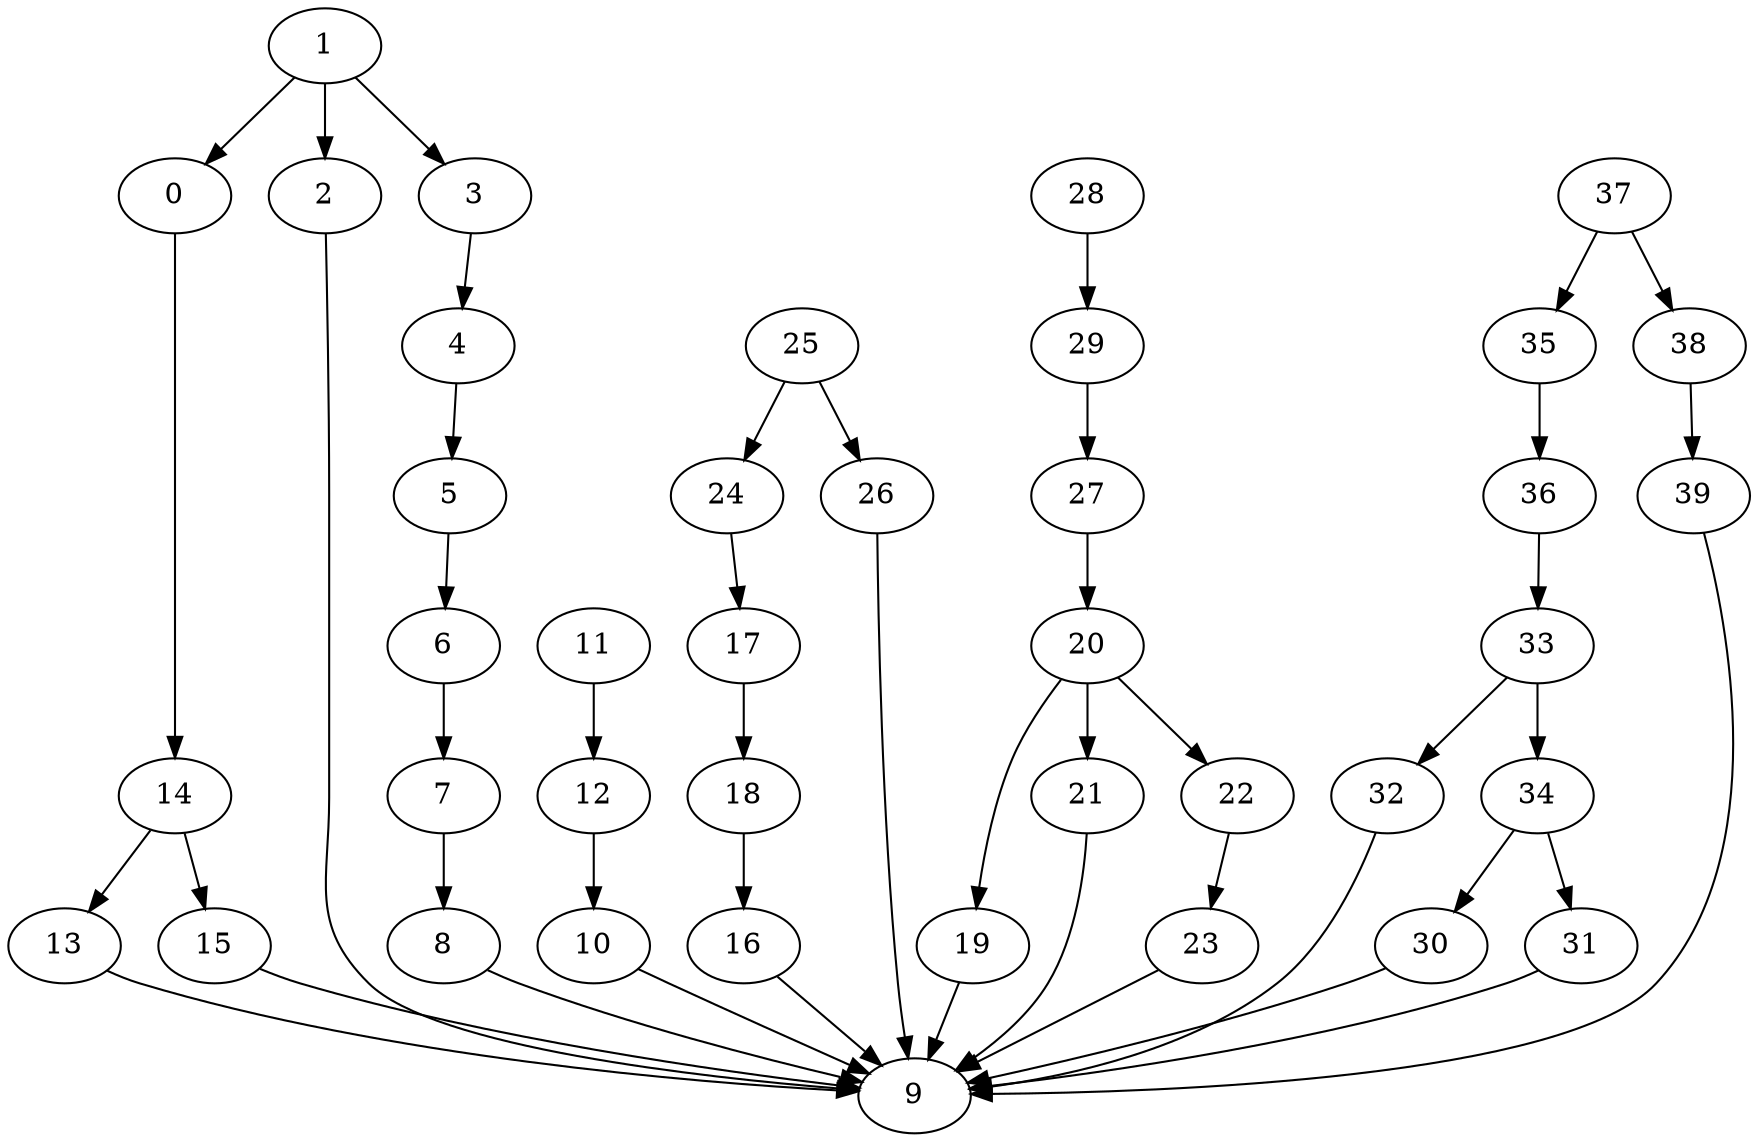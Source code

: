 strict digraph  {
0 [exec=147];
1 [exec=93];
2 [exec=165];
3 [exec=158];
4 [exec=90];
5 [exec=148];
6 [exec=76];
7 [exec=124];
8 [exec=102];
9 [exec=107];
10 [exec=155];
11 [exec=64];
12 [exec=146];
13 [exec=78];
14 [exec=50];
15 [exec=81];
16 [exec=178];
17 [exec=71];
18 [exec=196];
19 [exec=151];
20 [exec=99];
21 [exec=73];
22 [exec=198];
23 [exec=87];
24 [exec=163];
25 [exec=119];
26 [exec=133];
27 [exec=193];
28 [exec=159];
29 [exec=177];
30 [exec=158];
31 [exec=109];
32 [exec=74];
33 [exec=152];
34 [exec=180];
35 [exec=57];
36 [exec=62];
37 [exec=94];
38 [exec=117];
39 [exec=92];
0 -> 14  [comm=20];
1 -> 2  [comm=13];
1 -> 0  [comm=7];
1 -> 3  [comm=5];
2 -> 9  [comm=18];
3 -> 4  [comm=14];
4 -> 5  [comm=7];
5 -> 6  [comm=14];
6 -> 7  [comm=7];
7 -> 8  [comm=12];
8 -> 9  [comm=9];
10 -> 9  [comm=8];
11 -> 12  [comm=8];
12 -> 10  [comm=20];
13 -> 9  [comm=19];
14 -> 15  [comm=6];
14 -> 13  [comm=20];
15 -> 9  [comm=6];
16 -> 9  [comm=5];
17 -> 18  [comm=16];
18 -> 16  [comm=12];
19 -> 9  [comm=19];
20 -> 21  [comm=12];
20 -> 19  [comm=16];
20 -> 22  [comm=20];
21 -> 9  [comm=12];
22 -> 23  [comm=6];
23 -> 9  [comm=7];
24 -> 17  [comm=6];
25 -> 26  [comm=18];
25 -> 24  [comm=18];
26 -> 9  [comm=7];
27 -> 20  [comm=7];
28 -> 29  [comm=11];
29 -> 27  [comm=6];
30 -> 9  [comm=10];
31 -> 9  [comm=7];
32 -> 9  [comm=7];
33 -> 34  [comm=5];
33 -> 32  [comm=16];
34 -> 30  [comm=20];
34 -> 31  [comm=20];
35 -> 36  [comm=5];
36 -> 33  [comm=7];
37 -> 38  [comm=15];
37 -> 35  [comm=7];
38 -> 39  [comm=15];
39 -> 9  [comm=5];
}
